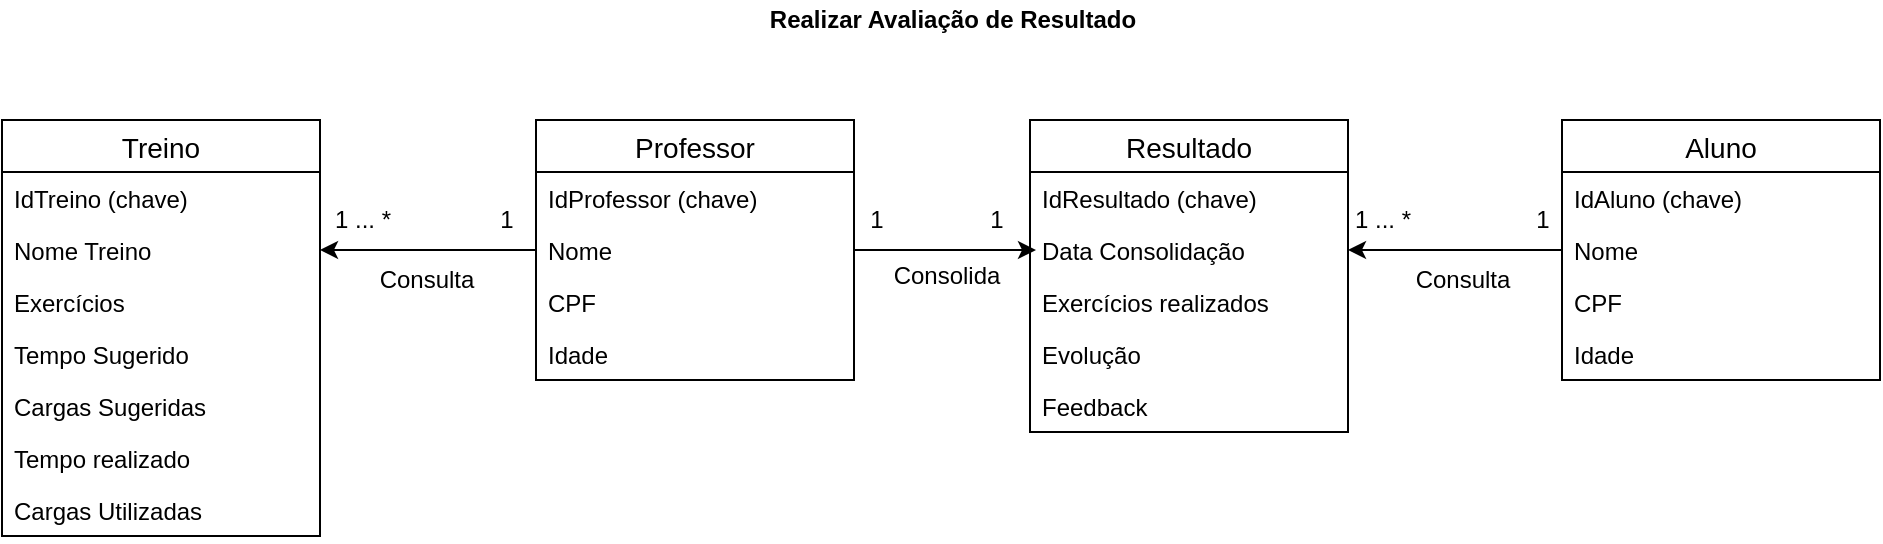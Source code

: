 <mxfile version="13.0.1" type="device"><diagram id="hCssbzQxobhbAp1--jcb" name="Page-1"><mxGraphModel dx="1221" dy="625" grid="1" gridSize="10" guides="1" tooltips="1" connect="1" arrows="1" fold="1" page="1" pageScale="1" pageWidth="1169" pageHeight="1654" math="0" shadow="0"><root><mxCell id="0"/><mxCell id="1" parent="0"/><mxCell id="kxX3-yyJwaIgwT0o0Y-X-12" style="edgeStyle=orthogonalEdgeStyle;rounded=0;orthogonalLoop=1;jettySize=auto;html=1;exitX=1;exitY=0.5;exitDx=0;exitDy=0;entryX=0;entryY=0.5;entryDx=0;entryDy=0;" edge="1" parent="1" source="kxX3-yyJwaIgwT0o0Y-X-4"><mxGeometry relative="1" as="geometry"><mxPoint x="627" y="265.0" as="targetPoint"/></mxGeometry></mxCell><mxCell id="kxX3-yyJwaIgwT0o0Y-X-13" value="Consolida" style="text;html=1;align=center;verticalAlign=middle;resizable=0;points=[];autosize=1;" vertex="1" parent="1"><mxGeometry x="547" y="268" width="70" height="20" as="geometry"/></mxCell><mxCell id="kxX3-yyJwaIgwT0o0Y-X-14" value="1" style="text;html=1;align=center;verticalAlign=middle;resizable=0;points=[];autosize=1;" vertex="1" parent="1"><mxGeometry x="537" y="240" width="20" height="20" as="geometry"/></mxCell><mxCell id="kxX3-yyJwaIgwT0o0Y-X-15" value="1" style="text;html=1;align=center;verticalAlign=middle;resizable=0;points=[];autosize=1;" vertex="1" parent="1"><mxGeometry x="597" y="240" width="20" height="20" as="geometry"/></mxCell><mxCell id="kxX3-yyJwaIgwT0o0Y-X-38" value="&lt;b&gt;Realizar Avaliação de Resultado&lt;/b&gt;" style="text;html=1;align=center;verticalAlign=middle;resizable=0;points=[];autosize=1;" vertex="1" parent="1"><mxGeometry x="485" y="140" width="200" height="20" as="geometry"/></mxCell><mxCell id="kxX3-yyJwaIgwT0o0Y-X-57" value="Consulta" style="text;html=1;align=center;verticalAlign=middle;resizable=0;points=[];autosize=1;" vertex="1" parent="1"><mxGeometry x="292" y="270" width="60" height="20" as="geometry"/></mxCell><mxCell id="kxX3-yyJwaIgwT0o0Y-X-60" value="1 ... *" style="text;html=1;align=center;verticalAlign=middle;resizable=0;points=[];autosize=1;" vertex="1" parent="1"><mxGeometry x="270" y="240" width="40" height="20" as="geometry"/></mxCell><mxCell id="kxX3-yyJwaIgwT0o0Y-X-64" style="edgeStyle=orthogonalEdgeStyle;rounded=0;orthogonalLoop=1;jettySize=auto;html=1;exitX=0;exitY=0.5;exitDx=0;exitDy=0;" edge="1" parent="1" source="kxX3-yyJwaIgwT0o0Y-X-4" target="kxX3-yyJwaIgwT0o0Y-X-53"><mxGeometry relative="1" as="geometry"/></mxCell><mxCell id="kxX3-yyJwaIgwT0o0Y-X-65" value="1" style="text;html=1;align=center;verticalAlign=middle;resizable=0;points=[];autosize=1;" vertex="1" parent="1"><mxGeometry x="352" y="240" width="20" height="20" as="geometry"/></mxCell><mxCell id="kxX3-yyJwaIgwT0o0Y-X-2" value="Professor" style="swimlane;fontStyle=0;childLayout=stackLayout;horizontal=1;startSize=26;horizontalStack=0;resizeParent=1;resizeParentMax=0;resizeLast=0;collapsible=1;marginBottom=0;align=center;fontSize=14;" vertex="1" parent="1"><mxGeometry x="377" y="200" width="159" height="130" as="geometry"/></mxCell><mxCell id="kxX3-yyJwaIgwT0o0Y-X-3" value="IdProfessor (chave)" style="text;strokeColor=none;fillColor=none;spacingLeft=4;spacingRight=4;overflow=hidden;rotatable=0;points=[[0,0.5],[1,0.5]];portConstraint=eastwest;fontSize=12;" vertex="1" parent="kxX3-yyJwaIgwT0o0Y-X-2"><mxGeometry y="26" width="159" height="26" as="geometry"/></mxCell><mxCell id="kxX3-yyJwaIgwT0o0Y-X-4" value="Nome" style="text;strokeColor=none;fillColor=none;spacingLeft=4;spacingRight=4;overflow=hidden;rotatable=0;points=[[0,0.5],[1,0.5]];portConstraint=eastwest;fontSize=12;" vertex="1" parent="kxX3-yyJwaIgwT0o0Y-X-2"><mxGeometry y="52" width="159" height="26" as="geometry"/></mxCell><mxCell id="kxX3-yyJwaIgwT0o0Y-X-5" value="CPF" style="text;strokeColor=none;fillColor=none;spacingLeft=4;spacingRight=4;overflow=hidden;rotatable=0;points=[[0,0.5],[1,0.5]];portConstraint=eastwest;fontSize=12;" vertex="1" parent="kxX3-yyJwaIgwT0o0Y-X-2"><mxGeometry y="78" width="159" height="26" as="geometry"/></mxCell><mxCell id="kxX3-yyJwaIgwT0o0Y-X-6" value="Idade" style="text;strokeColor=none;fillColor=none;spacingLeft=4;spacingRight=4;overflow=hidden;rotatable=0;points=[[0,0.5],[1,0.5]];portConstraint=eastwest;fontSize=12;" vertex="1" parent="kxX3-yyJwaIgwT0o0Y-X-2"><mxGeometry y="104" width="159" height="26" as="geometry"/></mxCell><mxCell id="kxX3-yyJwaIgwT0o0Y-X-51" value="Treino" style="swimlane;fontStyle=0;childLayout=stackLayout;horizontal=1;startSize=26;horizontalStack=0;resizeParent=1;resizeParentMax=0;resizeLast=0;collapsible=1;marginBottom=0;align=center;fontSize=14;" vertex="1" parent="1"><mxGeometry x="110" y="200" width="159" height="208" as="geometry"/></mxCell><mxCell id="kxX3-yyJwaIgwT0o0Y-X-52" value="IdTreino (chave)" style="text;strokeColor=none;fillColor=none;spacingLeft=4;spacingRight=4;overflow=hidden;rotatable=0;points=[[0,0.5],[1,0.5]];portConstraint=eastwest;fontSize=12;" vertex="1" parent="kxX3-yyJwaIgwT0o0Y-X-51"><mxGeometry y="26" width="159" height="26" as="geometry"/></mxCell><mxCell id="kxX3-yyJwaIgwT0o0Y-X-53" value="Nome Treino" style="text;strokeColor=none;fillColor=none;spacingLeft=4;spacingRight=4;overflow=hidden;rotatable=0;points=[[0,0.5],[1,0.5]];portConstraint=eastwest;fontSize=12;" vertex="1" parent="kxX3-yyJwaIgwT0o0Y-X-51"><mxGeometry y="52" width="159" height="26" as="geometry"/></mxCell><mxCell id="kxX3-yyJwaIgwT0o0Y-X-54" value="Exercícios" style="text;strokeColor=none;fillColor=none;spacingLeft=4;spacingRight=4;overflow=hidden;rotatable=0;points=[[0,0.5],[1,0.5]];portConstraint=eastwest;fontSize=12;" vertex="1" parent="kxX3-yyJwaIgwT0o0Y-X-51"><mxGeometry y="78" width="159" height="26" as="geometry"/></mxCell><mxCell id="kxX3-yyJwaIgwT0o0Y-X-55" value="Tempo Sugerido" style="text;strokeColor=none;fillColor=none;spacingLeft=4;spacingRight=4;overflow=hidden;rotatable=0;points=[[0,0.5],[1,0.5]];portConstraint=eastwest;fontSize=12;" vertex="1" parent="kxX3-yyJwaIgwT0o0Y-X-51"><mxGeometry y="104" width="159" height="26" as="geometry"/></mxCell><mxCell id="kxX3-yyJwaIgwT0o0Y-X-67" value="Cargas Sugeridas" style="text;strokeColor=none;fillColor=none;spacingLeft=4;spacingRight=4;overflow=hidden;rotatable=0;points=[[0,0.5],[1,0.5]];portConstraint=eastwest;fontSize=12;" vertex="1" parent="kxX3-yyJwaIgwT0o0Y-X-51"><mxGeometry y="130" width="159" height="26" as="geometry"/></mxCell><mxCell id="kxX3-yyJwaIgwT0o0Y-X-68" value="Tempo realizado" style="text;strokeColor=none;fillColor=none;spacingLeft=4;spacingRight=4;overflow=hidden;rotatable=0;points=[[0,0.5],[1,0.5]];portConstraint=eastwest;fontSize=12;" vertex="1" parent="kxX3-yyJwaIgwT0o0Y-X-51"><mxGeometry y="156" width="159" height="26" as="geometry"/></mxCell><mxCell id="kxX3-yyJwaIgwT0o0Y-X-69" value="Cargas Utilizadas" style="text;strokeColor=none;fillColor=none;spacingLeft=4;spacingRight=4;overflow=hidden;rotatable=0;points=[[0,0.5],[1,0.5]];portConstraint=eastwest;fontSize=12;" vertex="1" parent="kxX3-yyJwaIgwT0o0Y-X-51"><mxGeometry y="182" width="159" height="26" as="geometry"/></mxCell><mxCell id="kxX3-yyJwaIgwT0o0Y-X-70" value="Resultado" style="swimlane;fontStyle=0;childLayout=stackLayout;horizontal=1;startSize=26;horizontalStack=0;resizeParent=1;resizeParentMax=0;resizeLast=0;collapsible=1;marginBottom=0;align=center;fontSize=14;" vertex="1" parent="1"><mxGeometry x="624" y="200" width="159" height="156" as="geometry"/></mxCell><mxCell id="kxX3-yyJwaIgwT0o0Y-X-71" value="IdResultado (chave)" style="text;strokeColor=none;fillColor=none;spacingLeft=4;spacingRight=4;overflow=hidden;rotatable=0;points=[[0,0.5],[1,0.5]];portConstraint=eastwest;fontSize=12;" vertex="1" parent="kxX3-yyJwaIgwT0o0Y-X-70"><mxGeometry y="26" width="159" height="26" as="geometry"/></mxCell><mxCell id="kxX3-yyJwaIgwT0o0Y-X-72" value="Data Consolidação" style="text;strokeColor=none;fillColor=none;spacingLeft=4;spacingRight=4;overflow=hidden;rotatable=0;points=[[0,0.5],[1,0.5]];portConstraint=eastwest;fontSize=12;" vertex="1" parent="kxX3-yyJwaIgwT0o0Y-X-70"><mxGeometry y="52" width="159" height="26" as="geometry"/></mxCell><mxCell id="kxX3-yyJwaIgwT0o0Y-X-73" value="Exercícios realizados" style="text;strokeColor=none;fillColor=none;spacingLeft=4;spacingRight=4;overflow=hidden;rotatable=0;points=[[0,0.5],[1,0.5]];portConstraint=eastwest;fontSize=12;" vertex="1" parent="kxX3-yyJwaIgwT0o0Y-X-70"><mxGeometry y="78" width="159" height="26" as="geometry"/></mxCell><mxCell id="kxX3-yyJwaIgwT0o0Y-X-74" value="Evolução" style="text;strokeColor=none;fillColor=none;spacingLeft=4;spacingRight=4;overflow=hidden;rotatable=0;points=[[0,0.5],[1,0.5]];portConstraint=eastwest;fontSize=12;" vertex="1" parent="kxX3-yyJwaIgwT0o0Y-X-70"><mxGeometry y="104" width="159" height="26" as="geometry"/></mxCell><mxCell id="kxX3-yyJwaIgwT0o0Y-X-75" value="Feedback" style="text;strokeColor=none;fillColor=none;spacingLeft=4;spacingRight=4;overflow=hidden;rotatable=0;points=[[0,0.5],[1,0.5]];portConstraint=eastwest;fontSize=12;" vertex="1" parent="kxX3-yyJwaIgwT0o0Y-X-70"><mxGeometry y="130" width="159" height="26" as="geometry"/></mxCell><mxCell id="kxX3-yyJwaIgwT0o0Y-X-79" value="Aluno" style="swimlane;fontStyle=0;childLayout=stackLayout;horizontal=1;startSize=26;horizontalStack=0;resizeParent=1;resizeParentMax=0;resizeLast=0;collapsible=1;marginBottom=0;align=center;fontSize=14;" vertex="1" parent="1"><mxGeometry x="890" y="200" width="159" height="130" as="geometry"/></mxCell><mxCell id="kxX3-yyJwaIgwT0o0Y-X-80" value="IdAluno (chave)" style="text;strokeColor=none;fillColor=none;spacingLeft=4;spacingRight=4;overflow=hidden;rotatable=0;points=[[0,0.5],[1,0.5]];portConstraint=eastwest;fontSize=12;" vertex="1" parent="kxX3-yyJwaIgwT0o0Y-X-79"><mxGeometry y="26" width="159" height="26" as="geometry"/></mxCell><mxCell id="kxX3-yyJwaIgwT0o0Y-X-81" value="Nome" style="text;strokeColor=none;fillColor=none;spacingLeft=4;spacingRight=4;overflow=hidden;rotatable=0;points=[[0,0.5],[1,0.5]];portConstraint=eastwest;fontSize=12;" vertex="1" parent="kxX3-yyJwaIgwT0o0Y-X-79"><mxGeometry y="52" width="159" height="26" as="geometry"/></mxCell><mxCell id="kxX3-yyJwaIgwT0o0Y-X-82" value="CPF" style="text;strokeColor=none;fillColor=none;spacingLeft=4;spacingRight=4;overflow=hidden;rotatable=0;points=[[0,0.5],[1,0.5]];portConstraint=eastwest;fontSize=12;" vertex="1" parent="kxX3-yyJwaIgwT0o0Y-X-79"><mxGeometry y="78" width="159" height="26" as="geometry"/></mxCell><mxCell id="kxX3-yyJwaIgwT0o0Y-X-83" value="Idade" style="text;strokeColor=none;fillColor=none;spacingLeft=4;spacingRight=4;overflow=hidden;rotatable=0;points=[[0,0.5],[1,0.5]];portConstraint=eastwest;fontSize=12;" vertex="1" parent="kxX3-yyJwaIgwT0o0Y-X-79"><mxGeometry y="104" width="159" height="26" as="geometry"/></mxCell><mxCell id="kxX3-yyJwaIgwT0o0Y-X-84" style="edgeStyle=orthogonalEdgeStyle;rounded=0;orthogonalLoop=1;jettySize=auto;html=1;exitX=0;exitY=0.5;exitDx=0;exitDy=0;entryX=1;entryY=0.5;entryDx=0;entryDy=0;" edge="1" parent="1" source="kxX3-yyJwaIgwT0o0Y-X-81" target="kxX3-yyJwaIgwT0o0Y-X-72"><mxGeometry relative="1" as="geometry"/></mxCell><mxCell id="kxX3-yyJwaIgwT0o0Y-X-85" value="Consulta" style="text;html=1;align=center;verticalAlign=middle;resizable=0;points=[];autosize=1;" vertex="1" parent="1"><mxGeometry x="810" y="270" width="60" height="20" as="geometry"/></mxCell><mxCell id="kxX3-yyJwaIgwT0o0Y-X-86" value="1 ... *" style="text;html=1;align=center;verticalAlign=middle;resizable=0;points=[];autosize=1;" vertex="1" parent="1"><mxGeometry x="780" y="240" width="40" height="20" as="geometry"/></mxCell><mxCell id="kxX3-yyJwaIgwT0o0Y-X-87" value="1" style="text;html=1;align=center;verticalAlign=middle;resizable=0;points=[];autosize=1;" vertex="1" parent="1"><mxGeometry x="870" y="240" width="20" height="20" as="geometry"/></mxCell></root></mxGraphModel></diagram></mxfile>